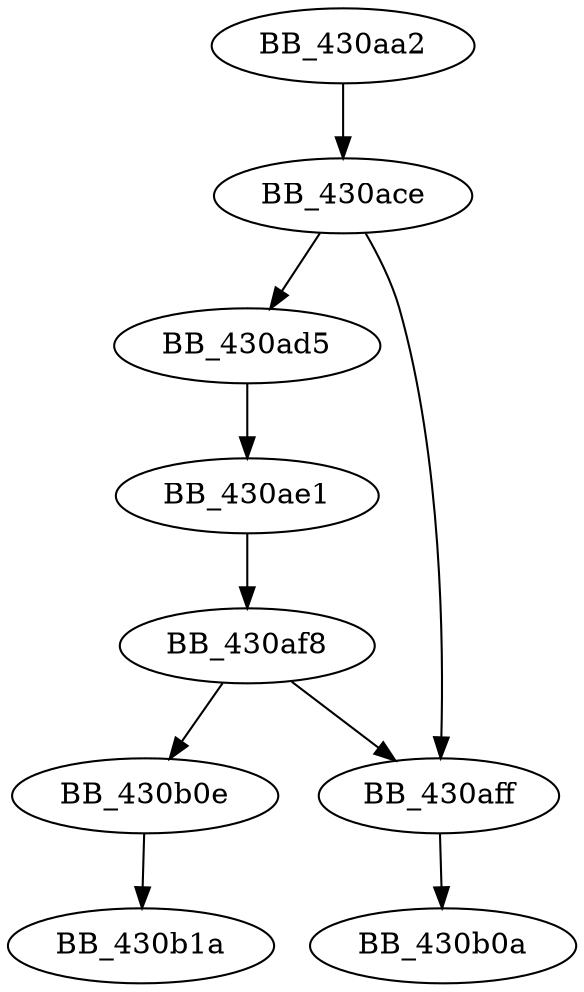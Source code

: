 DiGraph _GetLocaleNameFromDefault{
BB_430aa2->BB_430ace
BB_430ace->BB_430ad5
BB_430ace->BB_430aff
BB_430ad5->BB_430ae1
BB_430ae1->BB_430af8
BB_430af8->BB_430aff
BB_430af8->BB_430b0e
BB_430aff->BB_430b0a
BB_430b0e->BB_430b1a
}
